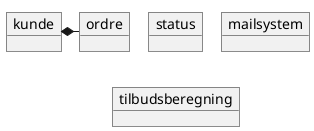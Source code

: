 @startuml
'https://plantuml.com/object-diagram
!pragma layout smetana

object kunde
object ordre
object status
object mailsystem
object tilbudsberegning


kunde *- ordre





@enduml